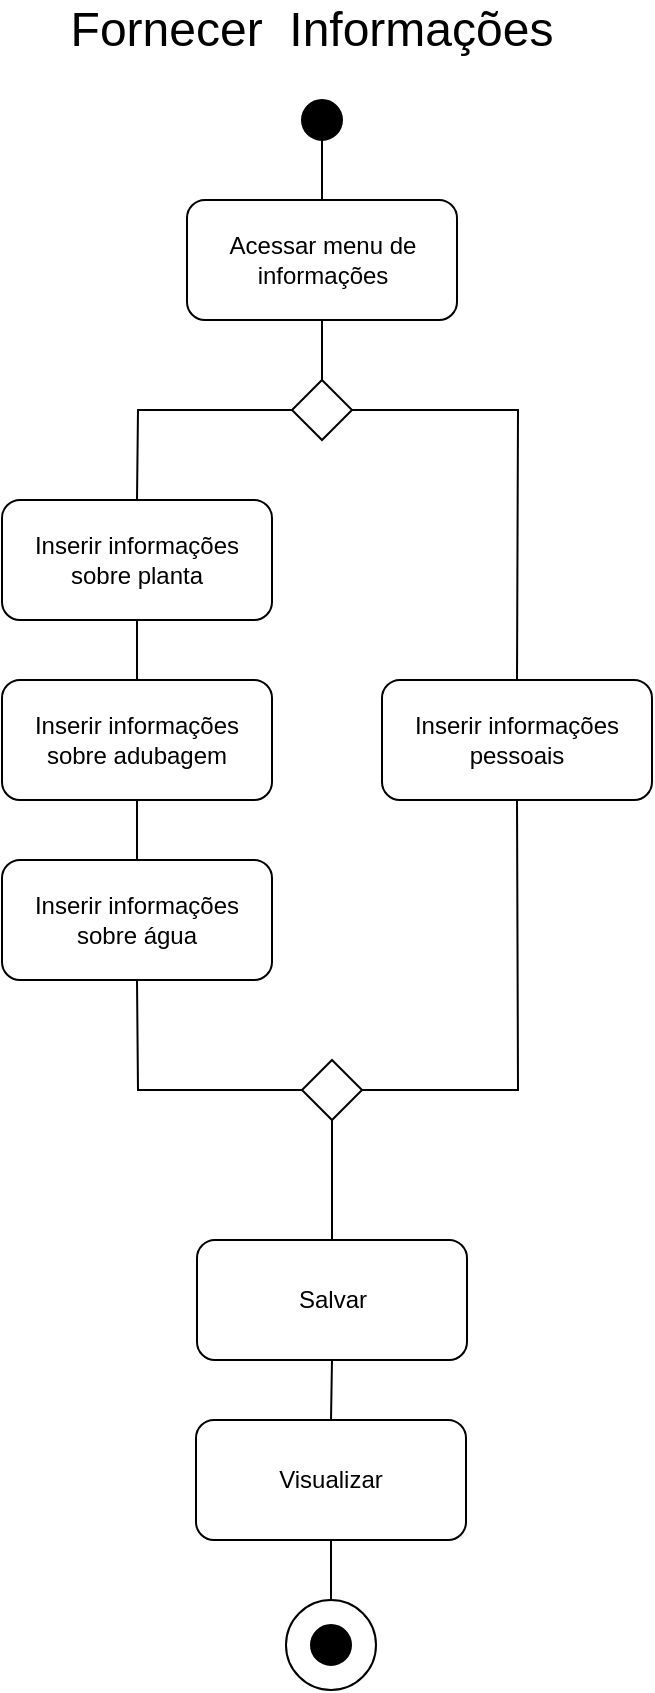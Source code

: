 <mxfile version="21.0.2" type="github">
  <diagram name="Page-1" id="fWxBxS3J1ETNPWwSrwuA">
    <mxGraphModel dx="954" dy="610" grid="1" gridSize="10" guides="1" tooltips="1" connect="1" arrows="1" fold="1" page="1" pageScale="1" pageWidth="850" pageHeight="1100" math="0" shadow="0">
      <root>
        <mxCell id="0" />
        <mxCell id="1" parent="0" />
        <mxCell id="tu-tjSm9bjqnv5hUbW1q-1" value="&lt;font style=&quot;font-size: 24px;&quot;&gt;Fornecer&amp;nbsp; Informações&lt;/font&gt;" style="text;html=1;strokeColor=none;fillColor=none;align=center;verticalAlign=middle;whiteSpace=wrap;rounded=0;" vertex="1" parent="1">
          <mxGeometry x="260" y="40" width="270" height="30" as="geometry" />
        </mxCell>
        <mxCell id="tu-tjSm9bjqnv5hUbW1q-2" value="" style="ellipse;whiteSpace=wrap;html=1;aspect=fixed;fillColor=#000000;" vertex="1" parent="1">
          <mxGeometry x="390" y="90" width="20" height="20" as="geometry" />
        </mxCell>
        <mxCell id="tu-tjSm9bjqnv5hUbW1q-3" value="Acessar menu de informações" style="rounded=1;whiteSpace=wrap;html=1;" vertex="1" parent="1">
          <mxGeometry x="332.5" y="140" width="135" height="60" as="geometry" />
        </mxCell>
        <mxCell id="tu-tjSm9bjqnv5hUbW1q-4" value="" style="endArrow=none;html=1;rounded=0;entryX=0.5;entryY=1;entryDx=0;entryDy=0;exitX=0.5;exitY=0;exitDx=0;exitDy=0;" edge="1" parent="1" source="tu-tjSm9bjqnv5hUbW1q-3" target="tu-tjSm9bjqnv5hUbW1q-2">
          <mxGeometry width="50" height="50" relative="1" as="geometry">
            <mxPoint x="360" y="180" as="sourcePoint" />
            <mxPoint x="410" y="130" as="targetPoint" />
          </mxGeometry>
        </mxCell>
        <mxCell id="tu-tjSm9bjqnv5hUbW1q-5" value="" style="rhombus;whiteSpace=wrap;html=1;" vertex="1" parent="1">
          <mxGeometry x="385" y="230" width="30" height="30" as="geometry" />
        </mxCell>
        <mxCell id="tu-tjSm9bjqnv5hUbW1q-6" value="" style="endArrow=none;html=1;rounded=0;entryX=0.5;entryY=1;entryDx=0;entryDy=0;exitX=0.5;exitY=0;exitDx=0;exitDy=0;" edge="1" parent="1" source="tu-tjSm9bjqnv5hUbW1q-5" target="tu-tjSm9bjqnv5hUbW1q-3">
          <mxGeometry width="50" height="50" relative="1" as="geometry">
            <mxPoint x="380" y="400" as="sourcePoint" />
            <mxPoint x="430" y="350" as="targetPoint" />
          </mxGeometry>
        </mxCell>
        <mxCell id="tu-tjSm9bjqnv5hUbW1q-7" value="Inserir informações sobre planta" style="rounded=1;whiteSpace=wrap;html=1;" vertex="1" parent="1">
          <mxGeometry x="240" y="290" width="135" height="60" as="geometry" />
        </mxCell>
        <mxCell id="tu-tjSm9bjqnv5hUbW1q-8" value="Inserir informações sobre adubagem" style="rounded=1;whiteSpace=wrap;html=1;" vertex="1" parent="1">
          <mxGeometry x="240" y="380" width="135" height="60" as="geometry" />
        </mxCell>
        <mxCell id="tu-tjSm9bjqnv5hUbW1q-9" value="Inserir informações sobre água" style="rounded=1;whiteSpace=wrap;html=1;" vertex="1" parent="1">
          <mxGeometry x="240" y="470" width="135" height="60" as="geometry" />
        </mxCell>
        <mxCell id="tu-tjSm9bjqnv5hUbW1q-10" value="Inserir informações pessoais" style="rounded=1;whiteSpace=wrap;html=1;" vertex="1" parent="1">
          <mxGeometry x="430" y="380" width="135" height="60" as="geometry" />
        </mxCell>
        <mxCell id="tu-tjSm9bjqnv5hUbW1q-11" value="Salvar" style="rounded=1;whiteSpace=wrap;html=1;" vertex="1" parent="1">
          <mxGeometry x="337.5" y="660" width="135" height="60" as="geometry" />
        </mxCell>
        <mxCell id="tu-tjSm9bjqnv5hUbW1q-12" value="Visualizar" style="rounded=1;whiteSpace=wrap;html=1;" vertex="1" parent="1">
          <mxGeometry x="337" y="750" width="135" height="60" as="geometry" />
        </mxCell>
        <mxCell id="tu-tjSm9bjqnv5hUbW1q-13" value="" style="endArrow=none;html=1;rounded=0;exitX=1;exitY=0.5;exitDx=0;exitDy=0;entryX=0.5;entryY=0;entryDx=0;entryDy=0;" edge="1" parent="1" source="tu-tjSm9bjqnv5hUbW1q-5" target="tu-tjSm9bjqnv5hUbW1q-10">
          <mxGeometry width="50" height="50" relative="1" as="geometry">
            <mxPoint x="520" y="300" as="sourcePoint" />
            <mxPoint x="570" y="250" as="targetPoint" />
            <Array as="points">
              <mxPoint x="498" y="245" />
            </Array>
          </mxGeometry>
        </mxCell>
        <mxCell id="tu-tjSm9bjqnv5hUbW1q-15" value="" style="rhombus;whiteSpace=wrap;html=1;" vertex="1" parent="1">
          <mxGeometry x="390" y="570" width="30" height="30" as="geometry" />
        </mxCell>
        <mxCell id="tu-tjSm9bjqnv5hUbW1q-16" value="" style="endArrow=none;html=1;rounded=0;entryX=0;entryY=0.5;entryDx=0;entryDy=0;exitX=0.5;exitY=0;exitDx=0;exitDy=0;" edge="1" parent="1" source="tu-tjSm9bjqnv5hUbW1q-7" target="tu-tjSm9bjqnv5hUbW1q-5">
          <mxGeometry width="50" height="50" relative="1" as="geometry">
            <mxPoint x="130" y="460" as="sourcePoint" />
            <mxPoint x="180" y="410" as="targetPoint" />
            <Array as="points">
              <mxPoint x="308" y="245" />
            </Array>
          </mxGeometry>
        </mxCell>
        <mxCell id="tu-tjSm9bjqnv5hUbW1q-17" value="" style="endArrow=none;html=1;rounded=0;entryX=0.5;entryY=1;entryDx=0;entryDy=0;exitX=0.5;exitY=0;exitDx=0;exitDy=0;" edge="1" parent="1" source="tu-tjSm9bjqnv5hUbW1q-8" target="tu-tjSm9bjqnv5hUbW1q-7">
          <mxGeometry width="50" height="50" relative="1" as="geometry">
            <mxPoint x="150" y="410" as="sourcePoint" />
            <mxPoint x="200" y="360" as="targetPoint" />
          </mxGeometry>
        </mxCell>
        <mxCell id="tu-tjSm9bjqnv5hUbW1q-19" value="" style="endArrow=none;html=1;rounded=0;entryX=0.5;entryY=1;entryDx=0;entryDy=0;exitX=0.5;exitY=0;exitDx=0;exitDy=0;" edge="1" parent="1" source="tu-tjSm9bjqnv5hUbW1q-9" target="tu-tjSm9bjqnv5hUbW1q-8">
          <mxGeometry width="50" height="50" relative="1" as="geometry">
            <mxPoint x="230" y="500" as="sourcePoint" />
            <mxPoint x="280" y="450" as="targetPoint" />
          </mxGeometry>
        </mxCell>
        <mxCell id="tu-tjSm9bjqnv5hUbW1q-20" value="" style="endArrow=none;html=1;rounded=0;entryX=0.5;entryY=1;entryDx=0;entryDy=0;exitX=1;exitY=0.5;exitDx=0;exitDy=0;" edge="1" parent="1" source="tu-tjSm9bjqnv5hUbW1q-15" target="tu-tjSm9bjqnv5hUbW1q-10">
          <mxGeometry width="50" height="50" relative="1" as="geometry">
            <mxPoint x="460" y="530" as="sourcePoint" />
            <mxPoint x="510" y="480" as="targetPoint" />
            <Array as="points">
              <mxPoint x="498" y="585" />
            </Array>
          </mxGeometry>
        </mxCell>
        <mxCell id="tu-tjSm9bjqnv5hUbW1q-21" value="" style="endArrow=none;html=1;rounded=0;entryX=0.5;entryY=1;entryDx=0;entryDy=0;exitX=0;exitY=0.5;exitDx=0;exitDy=0;" edge="1" parent="1" source="tu-tjSm9bjqnv5hUbW1q-15" target="tu-tjSm9bjqnv5hUbW1q-9">
          <mxGeometry width="50" height="50" relative="1" as="geometry">
            <mxPoint x="210" y="620" as="sourcePoint" />
            <mxPoint x="260" y="570" as="targetPoint" />
            <Array as="points">
              <mxPoint x="308" y="585" />
            </Array>
          </mxGeometry>
        </mxCell>
        <mxCell id="tu-tjSm9bjqnv5hUbW1q-22" value="" style="endArrow=none;html=1;rounded=0;entryX=0.5;entryY=1;entryDx=0;entryDy=0;exitX=0.5;exitY=0;exitDx=0;exitDy=0;" edge="1" parent="1" source="tu-tjSm9bjqnv5hUbW1q-11" target="tu-tjSm9bjqnv5hUbW1q-15">
          <mxGeometry width="50" height="50" relative="1" as="geometry">
            <mxPoint x="280" y="660" as="sourcePoint" />
            <mxPoint x="330" y="610" as="targetPoint" />
          </mxGeometry>
        </mxCell>
        <mxCell id="tu-tjSm9bjqnv5hUbW1q-23" value="" style="endArrow=none;html=1;rounded=0;entryX=0.5;entryY=1;entryDx=0;entryDy=0;exitX=0.5;exitY=0;exitDx=0;exitDy=0;" edge="1" parent="1" source="tu-tjSm9bjqnv5hUbW1q-12" target="tu-tjSm9bjqnv5hUbW1q-11">
          <mxGeometry width="50" height="50" relative="1" as="geometry">
            <mxPoint x="360" y="790" as="sourcePoint" />
            <mxPoint x="410" y="740" as="targetPoint" />
          </mxGeometry>
        </mxCell>
        <mxCell id="tu-tjSm9bjqnv5hUbW1q-25" value="" style="ellipse;whiteSpace=wrap;html=1;aspect=fixed;" vertex="1" parent="1">
          <mxGeometry x="382" y="840" width="45" height="45" as="geometry" />
        </mxCell>
        <mxCell id="tu-tjSm9bjqnv5hUbW1q-24" value="" style="ellipse;whiteSpace=wrap;html=1;aspect=fixed;fillColor=#000000;" vertex="1" parent="1">
          <mxGeometry x="394.5" y="852.5" width="20" height="20" as="geometry" />
        </mxCell>
        <mxCell id="tu-tjSm9bjqnv5hUbW1q-26" value="" style="endArrow=none;html=1;rounded=0;entryX=0.5;entryY=1;entryDx=0;entryDy=0;exitX=0.5;exitY=0;exitDx=0;exitDy=0;" edge="1" parent="1" source="tu-tjSm9bjqnv5hUbW1q-25" target="tu-tjSm9bjqnv5hUbW1q-12">
          <mxGeometry width="50" height="50" relative="1" as="geometry">
            <mxPoint x="160" y="940" as="sourcePoint" />
            <mxPoint x="210" y="890" as="targetPoint" />
          </mxGeometry>
        </mxCell>
      </root>
    </mxGraphModel>
  </diagram>
</mxfile>
